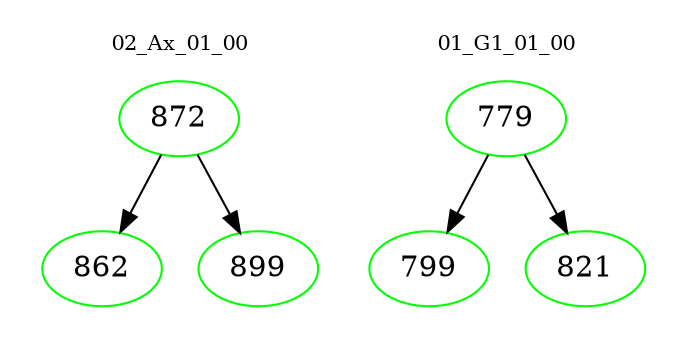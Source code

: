 digraph{
subgraph cluster_0 {
color = white
label = "02_Ax_01_00";
fontsize=10;
T0_872 [label="872", color="green"]
T0_872 -> T0_862 [color="black"]
T0_862 [label="862", color="green"]
T0_872 -> T0_899 [color="black"]
T0_899 [label="899", color="green"]
}
subgraph cluster_1 {
color = white
label = "01_G1_01_00";
fontsize=10;
T1_779 [label="779", color="green"]
T1_779 -> T1_799 [color="black"]
T1_799 [label="799", color="green"]
T1_779 -> T1_821 [color="black"]
T1_821 [label="821", color="green"]
}
}
